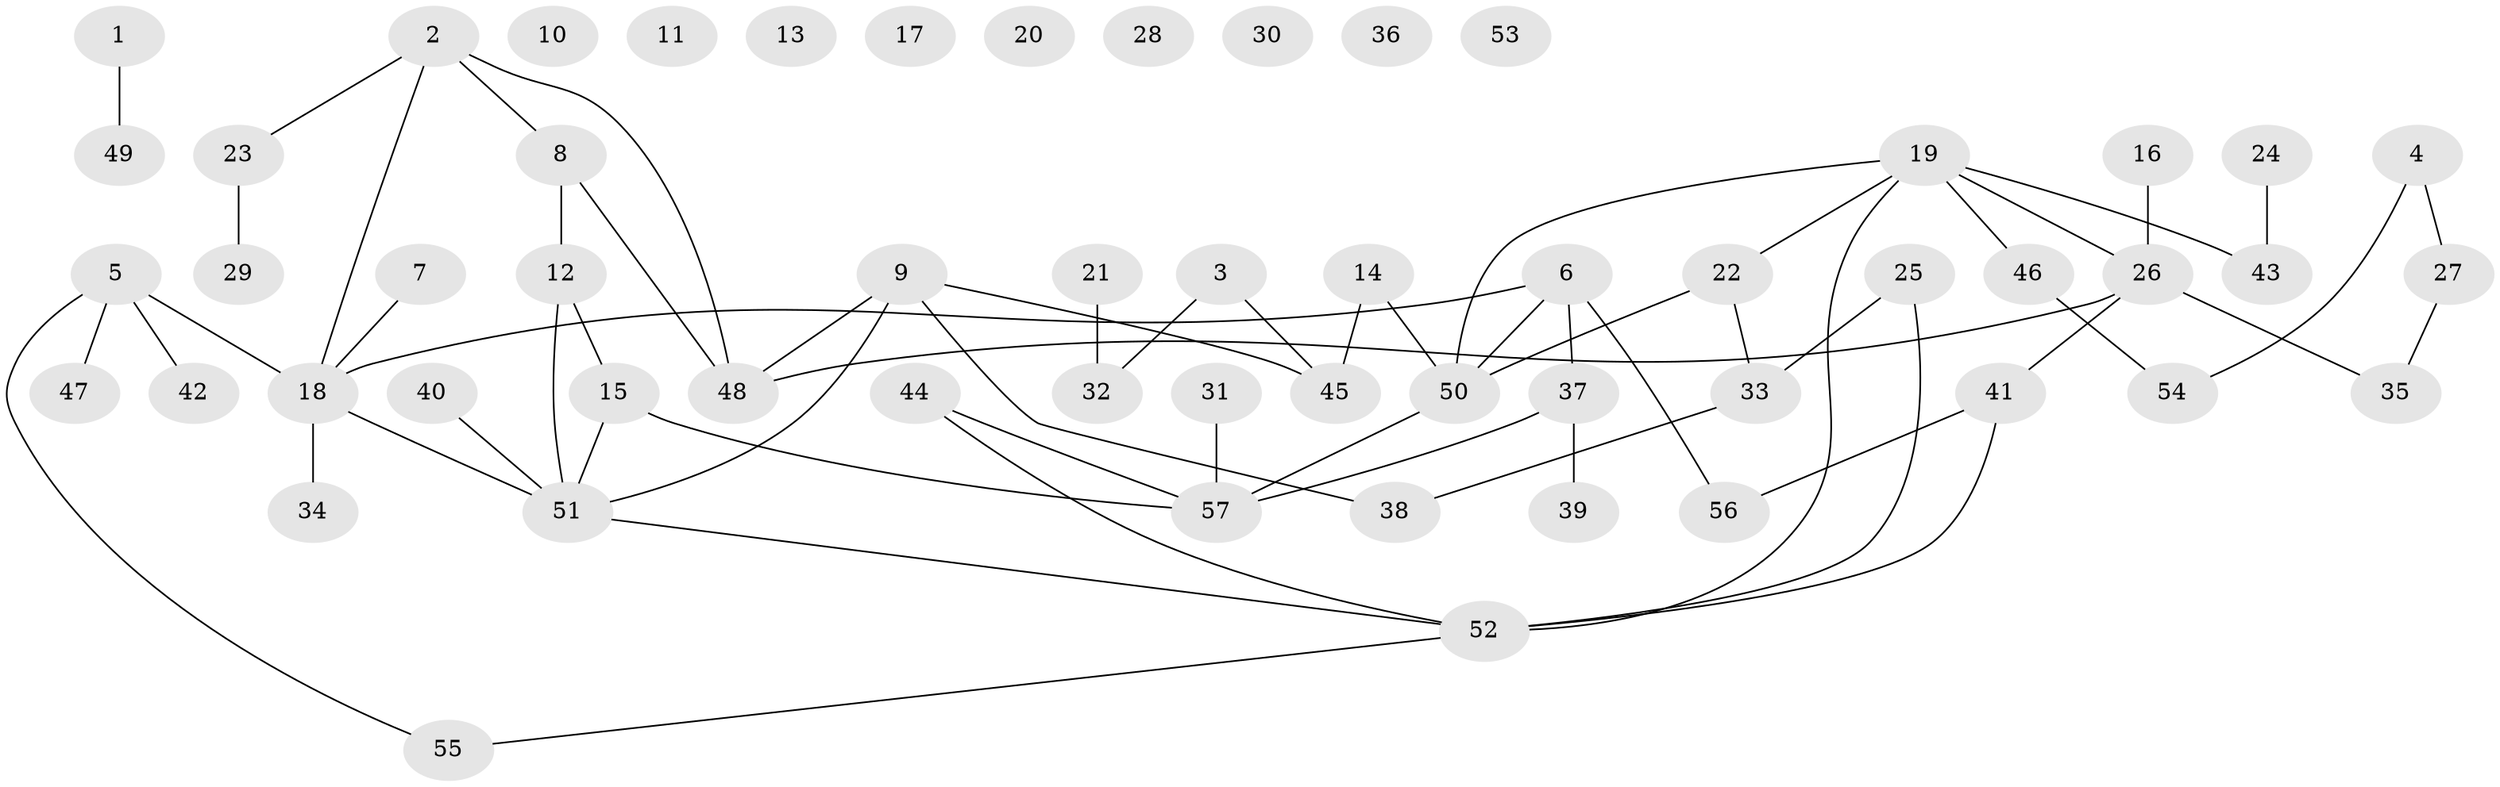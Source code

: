 // coarse degree distribution, {4: 0.21052631578947367, 1: 0.3684210526315789, 3: 0.10526315789473684, 6: 0.10526315789473684, 9: 0.05263157894736842, 2: 0.15789473684210525}
// Generated by graph-tools (version 1.1) at 2025/35/03/04/25 23:35:54]
// undirected, 57 vertices, 63 edges
graph export_dot {
  node [color=gray90,style=filled];
  1;
  2;
  3;
  4;
  5;
  6;
  7;
  8;
  9;
  10;
  11;
  12;
  13;
  14;
  15;
  16;
  17;
  18;
  19;
  20;
  21;
  22;
  23;
  24;
  25;
  26;
  27;
  28;
  29;
  30;
  31;
  32;
  33;
  34;
  35;
  36;
  37;
  38;
  39;
  40;
  41;
  42;
  43;
  44;
  45;
  46;
  47;
  48;
  49;
  50;
  51;
  52;
  53;
  54;
  55;
  56;
  57;
  1 -- 49;
  2 -- 8;
  2 -- 18;
  2 -- 23;
  2 -- 48;
  3 -- 32;
  3 -- 45;
  4 -- 27;
  4 -- 54;
  5 -- 18;
  5 -- 42;
  5 -- 47;
  5 -- 55;
  6 -- 18;
  6 -- 37;
  6 -- 50;
  6 -- 56;
  7 -- 18;
  8 -- 12;
  8 -- 48;
  9 -- 38;
  9 -- 45;
  9 -- 48;
  9 -- 51;
  12 -- 15;
  12 -- 51;
  14 -- 45;
  14 -- 50;
  15 -- 51;
  15 -- 57;
  16 -- 26;
  18 -- 34;
  18 -- 51;
  19 -- 22;
  19 -- 26;
  19 -- 43;
  19 -- 46;
  19 -- 50;
  19 -- 52;
  21 -- 32;
  22 -- 33;
  22 -- 50;
  23 -- 29;
  24 -- 43;
  25 -- 33;
  25 -- 52;
  26 -- 35;
  26 -- 41;
  26 -- 48;
  27 -- 35;
  31 -- 57;
  33 -- 38;
  37 -- 39;
  37 -- 57;
  40 -- 51;
  41 -- 52;
  41 -- 56;
  44 -- 52;
  44 -- 57;
  46 -- 54;
  50 -- 57;
  51 -- 52;
  52 -- 55;
}
